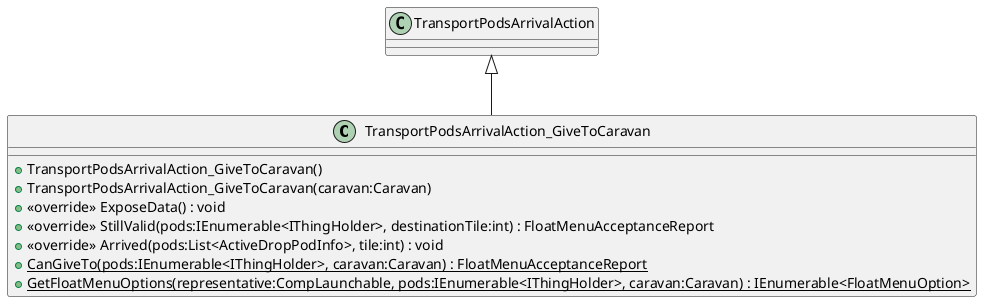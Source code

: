 @startuml
class TransportPodsArrivalAction_GiveToCaravan {
    + TransportPodsArrivalAction_GiveToCaravan()
    + TransportPodsArrivalAction_GiveToCaravan(caravan:Caravan)
    + <<override>> ExposeData() : void
    + <<override>> StillValid(pods:IEnumerable<IThingHolder>, destinationTile:int) : FloatMenuAcceptanceReport
    + <<override>> Arrived(pods:List<ActiveDropPodInfo>, tile:int) : void
    + {static} CanGiveTo(pods:IEnumerable<IThingHolder>, caravan:Caravan) : FloatMenuAcceptanceReport
    + {static} GetFloatMenuOptions(representative:CompLaunchable, pods:IEnumerable<IThingHolder>, caravan:Caravan) : IEnumerable<FloatMenuOption>
}
TransportPodsArrivalAction <|-- TransportPodsArrivalAction_GiveToCaravan
@enduml
